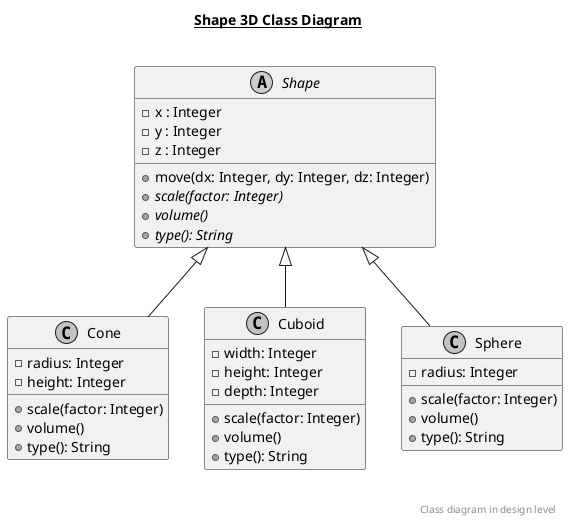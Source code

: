 @startuml

skinparam Monochrome true

title __Shape 3D Class Diagram__\n


abstract class Shape {
    - x : Integer
    - y : Integer
    - z : Integer
    + move(dx: Integer, dy: Integer, dz: Integer)
    {abstract} + scale(factor: Integer)
    {abstract} + volume()
    {abstract} + type(): String
}

class Cone {
    - radius: Integer
    - height: Integer
    + scale(factor: Integer)
    + volume()
    + type(): String
}

class Cuboid {
    - width: Integer
    - height: Integer
    - depth: Integer
    + scale(factor: Integer)
    + volume()
    + type(): String
}

class Sphere {
    - radius: Integer
    + scale(factor: Integer)
    + volume()
    + type(): String
}

Cone -up-|> Shape
Cuboid -up-|> Shape
Sphere -up-|> Shape

right footer


    Class diagram in design level
endfooter

@enduml